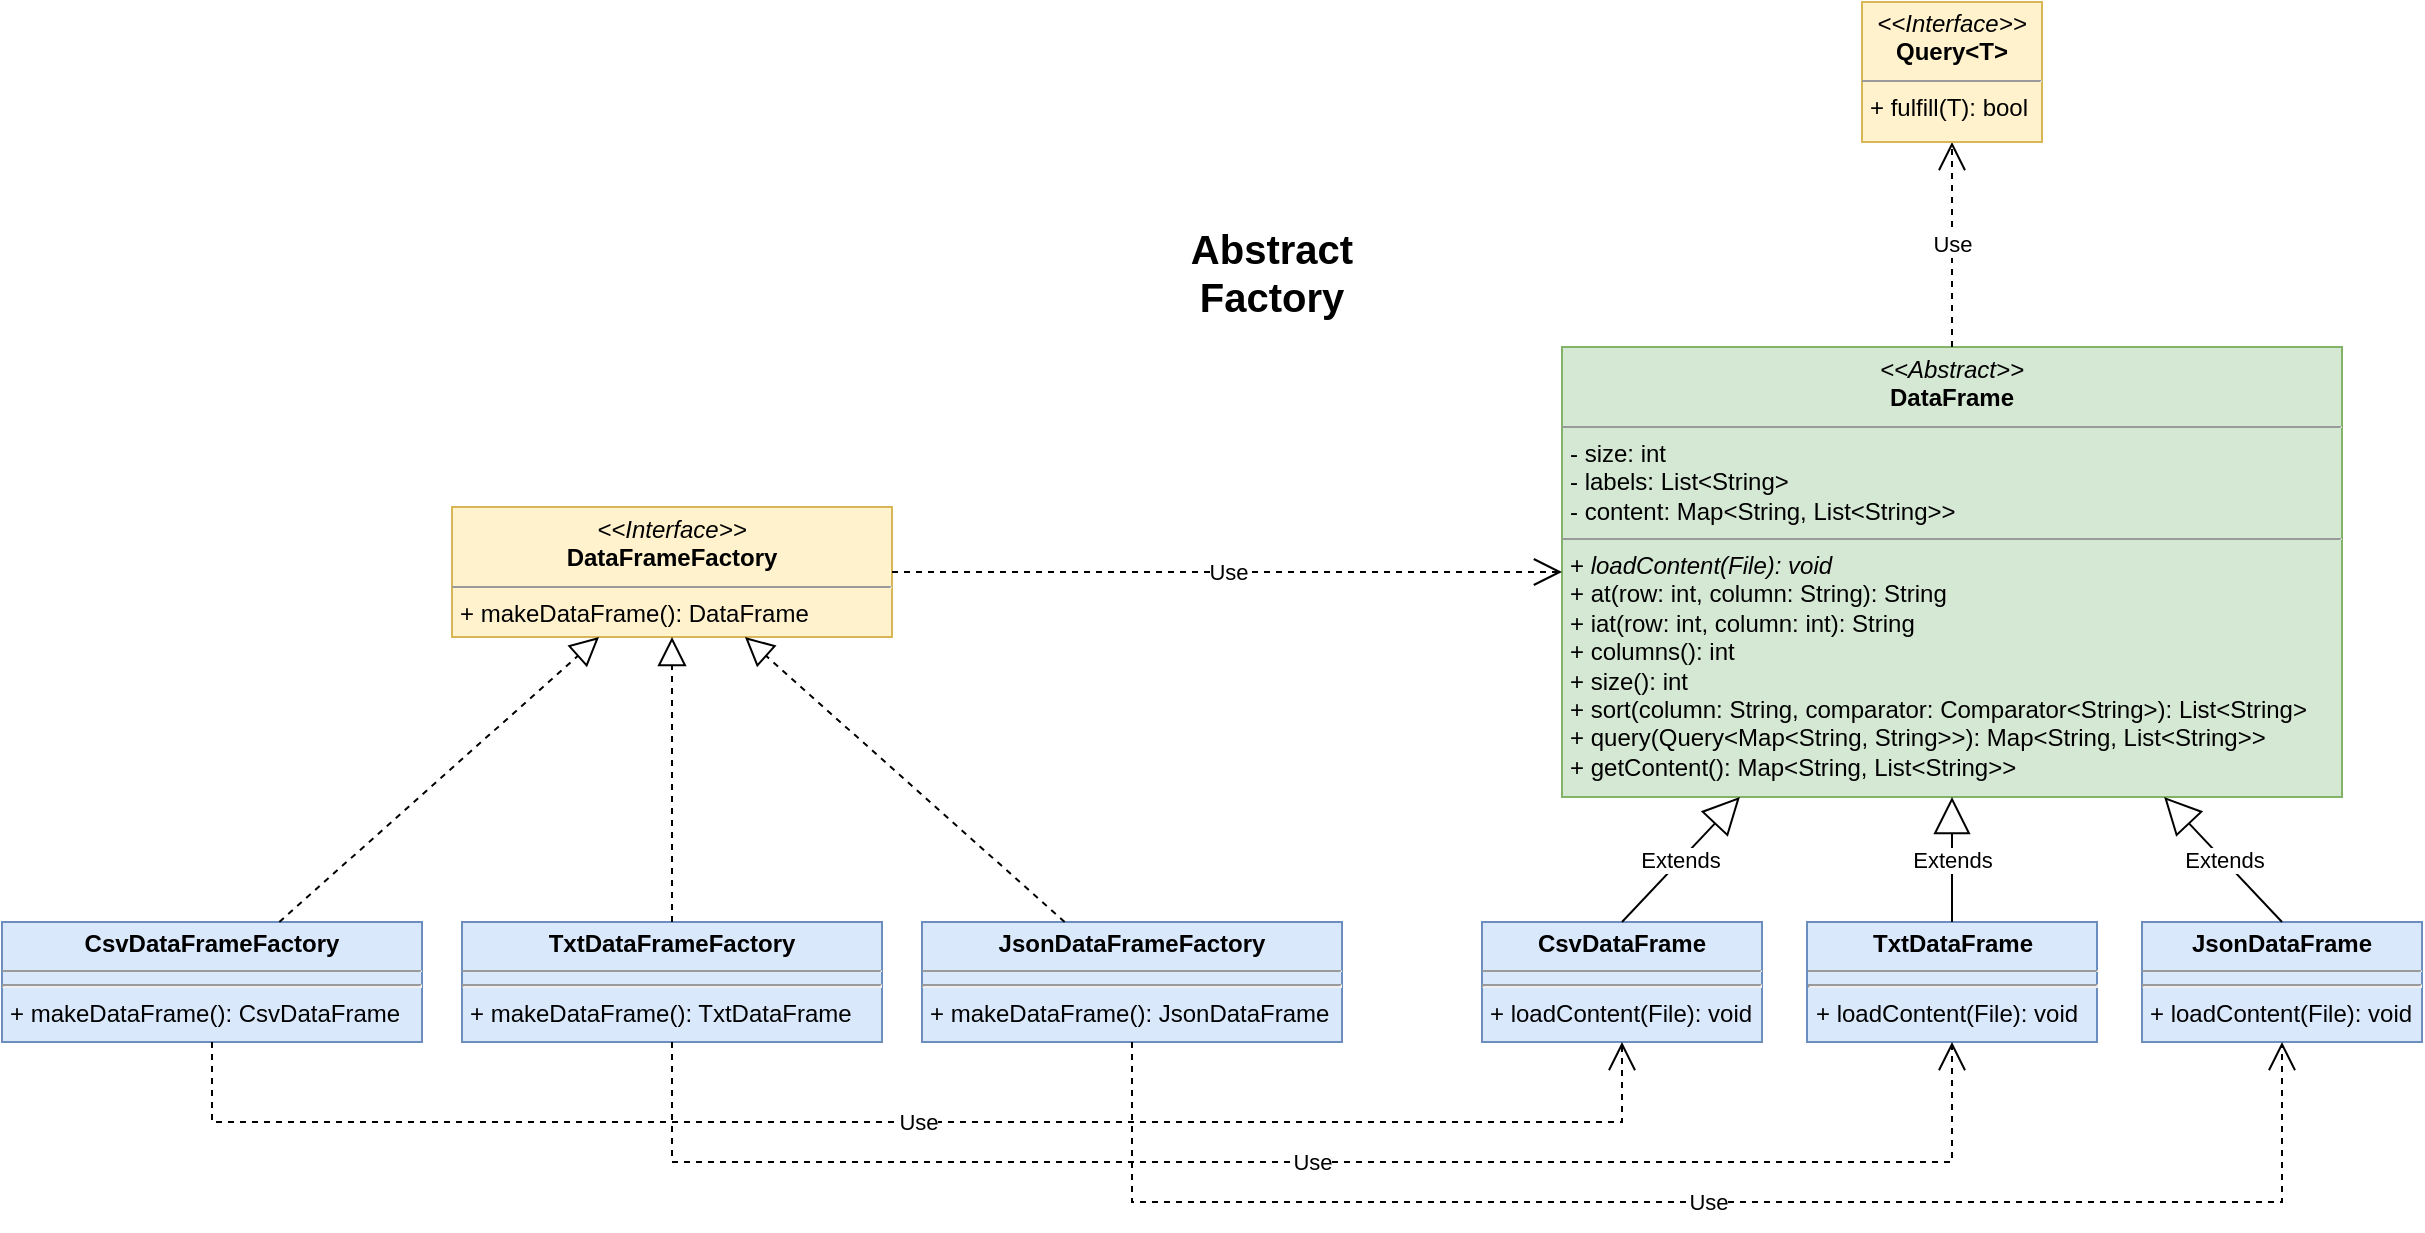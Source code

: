 <mxfile version="16.1.0" type="device"><diagram id="yeT0lqDUM7qrJoqeW_zz" name="Page-1"><mxGraphModel dx="1865" dy="520" grid="1" gridSize="10" guides="1" tooltips="1" connect="1" arrows="1" fold="1" page="1" pageScale="1" pageWidth="827" pageHeight="1169" math="0" shadow="0"><root><mxCell id="0"/><mxCell id="1" parent="0"/><mxCell id="1wswxEfIjQM9_SdsL-xd-1" value="&lt;p style=&quot;margin: 0px ; margin-top: 4px ; text-align: center&quot;&gt;&lt;i&gt;&amp;lt;&amp;lt;Interface&amp;gt;&amp;gt;&lt;/i&gt;&lt;br&gt;&lt;b&gt;DataFrameFactory&lt;/b&gt;&lt;/p&gt;&lt;hr size=&quot;1&quot;&gt;&lt;p style=&quot;margin: 0px ; margin-left: 4px&quot;&gt;+ makeDataFrame(): DataFrame&lt;br&gt;&lt;/p&gt;" style="verticalAlign=top;align=left;overflow=fill;fontSize=12;fontFamily=Helvetica;html=1;fillColor=#fff2cc;strokeColor=#d6b656;" parent="1" vertex="1"><mxGeometry x="-185" y="452.5" width="220" height="65" as="geometry"/></mxCell><mxCell id="1wswxEfIjQM9_SdsL-xd-2" value="&lt;p style=&quot;margin: 0px ; margin-top: 4px ; text-align: center&quot;&gt;&lt;i&gt;&amp;lt;&amp;lt;Abstract&amp;gt;&amp;gt;&lt;/i&gt;&lt;br&gt;&lt;b&gt;DataFrame&lt;/b&gt;&lt;/p&gt;&lt;hr size=&quot;1&quot;&gt;&lt;p style=&quot;margin: 0px ; margin-left: 4px&quot;&gt;- size: int&lt;/p&gt;&lt;p style=&quot;margin: 0px ; margin-left: 4px&quot;&gt;- labels: List&amp;lt;String&amp;gt;&lt;br&gt;- content: Map&amp;lt;String, List&amp;lt;String&amp;gt;&amp;gt;&lt;/p&gt;&lt;hr size=&quot;1&quot;&gt;&lt;p style=&quot;margin: 0px ; margin-left: 4px&quot;&gt;+&amp;nbsp;&lt;i&gt;loadContent(File): void&lt;/i&gt;&lt;br&gt;+ at(row: int, column: String): String&lt;/p&gt;&lt;p style=&quot;margin: 0px ; margin-left: 4px&quot;&gt;+ iat(row: int, column: int): String&lt;/p&gt;&lt;p style=&quot;margin: 0px ; margin-left: 4px&quot;&gt;+ columns(): int&lt;br&gt;&lt;/p&gt;&lt;p style=&quot;margin: 0px ; margin-left: 4px&quot;&gt;+ size(): int&lt;br&gt;&lt;/p&gt;&lt;p style=&quot;margin: 0px ; margin-left: 4px&quot;&gt;+ sort(column: String, comparator: Comparator&amp;lt;String&amp;gt;): List&amp;lt;String&amp;gt;&lt;br&gt;&lt;/p&gt;&lt;p style=&quot;margin: 0px ; margin-left: 4px&quot;&gt;+ query(Query&amp;lt;Map&amp;lt;String, String&amp;gt;&amp;gt;): Map&amp;lt;String, List&amp;lt;String&amp;gt;&amp;gt;&lt;br&gt;&lt;/p&gt;&lt;p style=&quot;margin: 0px ; margin-left: 4px&quot;&gt;+ getContent():&amp;nbsp;Map&amp;lt;String, List&amp;lt;String&amp;gt;&amp;gt;&lt;/p&gt;" style="verticalAlign=top;align=left;overflow=fill;fontSize=12;fontFamily=Helvetica;html=1;fillColor=#d5e8d4;strokeColor=#82b366;" parent="1" vertex="1"><mxGeometry x="370" y="372.5" width="390" height="225" as="geometry"/></mxCell><mxCell id="1wswxEfIjQM9_SdsL-xd-4" value="&lt;p style=&quot;margin: 0px ; margin-top: 4px ; text-align: center&quot;&gt;&lt;b&gt;CsvDataFrame&lt;/b&gt;&lt;/p&gt;&lt;hr size=&quot;1&quot;&gt;&lt;hr&gt;&lt;p style=&quot;margin: 0px ; margin-left: 4px&quot;&gt;+ loadContent(File): void&lt;/p&gt;" style="verticalAlign=top;align=left;overflow=fill;fontSize=12;fontFamily=Helvetica;html=1;fillColor=#dae8fc;strokeColor=#6c8ebf;" parent="1" vertex="1"><mxGeometry x="330" y="660" width="140" height="60" as="geometry"/></mxCell><mxCell id="1wswxEfIjQM9_SdsL-xd-5" value="Extends" style="endArrow=block;endSize=16;endFill=0;html=1;rounded=0;exitX=0.5;exitY=0;exitDx=0;exitDy=0;" parent="1" source="1wswxEfIjQM9_SdsL-xd-4" target="1wswxEfIjQM9_SdsL-xd-2" edge="1"><mxGeometry width="160" relative="1" as="geometry"><mxPoint x="400" y="640" as="sourcePoint"/><mxPoint x="560" y="640" as="targetPoint"/></mxGeometry></mxCell><mxCell id="1wswxEfIjQM9_SdsL-xd-6" value="&lt;p style=&quot;margin: 0px ; margin-top: 4px ; text-align: center&quot;&gt;&lt;b&gt;TxtDataFrame&lt;/b&gt;&lt;/p&gt;&lt;hr size=&quot;1&quot;&gt;&lt;hr&gt;&lt;p style=&quot;margin: 0px ; margin-left: 4px&quot;&gt;+ loadContent(File): void&lt;/p&gt;" style="verticalAlign=top;align=left;overflow=fill;fontSize=12;fontFamily=Helvetica;html=1;fillColor=#dae8fc;strokeColor=#6c8ebf;" parent="1" vertex="1"><mxGeometry x="492.5" y="660" width="145" height="60" as="geometry"/></mxCell><mxCell id="1wswxEfIjQM9_SdsL-xd-7" value="Extends" style="endArrow=block;endSize=16;endFill=0;html=1;rounded=0;exitX=0.5;exitY=0;exitDx=0;exitDy=0;" parent="1" source="1wswxEfIjQM9_SdsL-xd-6" target="1wswxEfIjQM9_SdsL-xd-2" edge="1"><mxGeometry width="160" relative="1" as="geometry"><mxPoint x="570" y="740" as="sourcePoint"/><mxPoint x="565" y="540" as="targetPoint"/></mxGeometry></mxCell><mxCell id="1wswxEfIjQM9_SdsL-xd-8" value="&lt;p style=&quot;margin: 0px ; margin-top: 4px ; text-align: center&quot;&gt;&lt;b&gt;JsonDataFrame&lt;/b&gt;&lt;/p&gt;&lt;hr size=&quot;1&quot;&gt;&lt;hr&gt;&lt;p style=&quot;margin: 0px ; margin-left: 4px&quot;&gt;+ loadContent(File): void&lt;/p&gt;" style="verticalAlign=top;align=left;overflow=fill;fontSize=12;fontFamily=Helvetica;html=1;fillColor=#dae8fc;strokeColor=#6c8ebf;" parent="1" vertex="1"><mxGeometry x="660" y="660" width="140" height="60" as="geometry"/></mxCell><mxCell id="1wswxEfIjQM9_SdsL-xd-9" value="Extends" style="endArrow=block;endSize=16;endFill=0;html=1;rounded=0;exitX=0.5;exitY=0;exitDx=0;exitDy=0;" parent="1" source="1wswxEfIjQM9_SdsL-xd-8" target="1wswxEfIjQM9_SdsL-xd-2" edge="1"><mxGeometry width="160" relative="1" as="geometry"><mxPoint x="475" y="890" as="sourcePoint"/><mxPoint x="635" y="890" as="targetPoint"/></mxGeometry></mxCell><mxCell id="1wswxEfIjQM9_SdsL-xd-10" value="Use" style="endArrow=open;endSize=12;dashed=1;html=1;rounded=0;" parent="1" source="1wswxEfIjQM9_SdsL-xd-2" target="w2KgbL8gJtrZZ0Yg5roc-1" edge="1"><mxGeometry width="160" relative="1" as="geometry"><mxPoint x="320" y="300" as="sourcePoint"/><mxPoint x="480" y="300" as="targetPoint"/></mxGeometry></mxCell><mxCell id="1wswxEfIjQM9_SdsL-xd-11" value="Use" style="endArrow=open;endSize=12;dashed=1;html=1;rounded=0;" parent="1" source="1wswxEfIjQM9_SdsL-xd-1" target="1wswxEfIjQM9_SdsL-xd-2" edge="1"><mxGeometry width="160" relative="1" as="geometry"><mxPoint x="280" y="450" as="sourcePoint"/><mxPoint x="440" y="450" as="targetPoint"/></mxGeometry></mxCell><mxCell id="1wswxEfIjQM9_SdsL-xd-12" value="&lt;p style=&quot;margin: 0px ; margin-top: 4px ; text-align: center&quot;&gt;&lt;b&gt;CsvDataFrameFactory&lt;/b&gt;&lt;/p&gt;&lt;hr size=&quot;1&quot;&gt;&lt;p style=&quot;margin: 0px ; margin-left: 4px&quot;&gt;&lt;/p&gt;&lt;hr&gt;&lt;p style=&quot;margin: 0px ; margin-left: 4px&quot;&gt;+ makeDataFrame(): CsvDataFrame&lt;/p&gt;" style="verticalAlign=top;align=left;overflow=fill;fontSize=12;fontFamily=Helvetica;html=1;fillColor=#dae8fc;strokeColor=#6c8ebf;" parent="1" vertex="1"><mxGeometry x="-410" y="660" width="210" height="60" as="geometry"/></mxCell><mxCell id="1wswxEfIjQM9_SdsL-xd-13" value="&lt;p style=&quot;margin: 0px ; margin-top: 4px ; text-align: center&quot;&gt;&lt;b&gt;TxtDataFrameFactory&lt;/b&gt;&lt;/p&gt;&lt;hr size=&quot;1&quot;&gt;&lt;p style=&quot;margin: 0px ; margin-left: 4px&quot;&gt;&lt;/p&gt;&lt;hr&gt;&lt;p style=&quot;margin: 0px ; margin-left: 4px&quot;&gt;+ makeDataFrame(): TxtDataFrame&lt;/p&gt;" style="verticalAlign=top;align=left;overflow=fill;fontSize=12;fontFamily=Helvetica;html=1;fillColor=#dae8fc;strokeColor=#6c8ebf;" parent="1" vertex="1"><mxGeometry x="-180" y="660" width="210" height="60" as="geometry"/></mxCell><mxCell id="1wswxEfIjQM9_SdsL-xd-14" value="&lt;p style=&quot;margin: 0px ; margin-top: 4px ; text-align: center&quot;&gt;&lt;b&gt;JsonDataFrameFactory&lt;/b&gt;&lt;/p&gt;&lt;hr size=&quot;1&quot;&gt;&lt;p style=&quot;margin: 0px ; margin-left: 4px&quot;&gt;&lt;/p&gt;&lt;hr&gt;&lt;p style=&quot;margin: 0px ; margin-left: 4px&quot;&gt;+ makeDataFrame(): JsonDataFrame&lt;/p&gt;" style="verticalAlign=top;align=left;overflow=fill;fontSize=12;fontFamily=Helvetica;html=1;fillColor=#dae8fc;strokeColor=#6c8ebf;" parent="1" vertex="1"><mxGeometry x="50" y="660" width="210" height="60" as="geometry"/></mxCell><mxCell id="1wswxEfIjQM9_SdsL-xd-15" value="" style="endArrow=block;dashed=1;endFill=0;endSize=12;html=1;rounded=0;" parent="1" source="1wswxEfIjQM9_SdsL-xd-12" target="1wswxEfIjQM9_SdsL-xd-1" edge="1"><mxGeometry width="160" relative="1" as="geometry"><mxPoint x="-360" y="585" as="sourcePoint"/><mxPoint x="-200" y="585" as="targetPoint"/></mxGeometry></mxCell><mxCell id="1wswxEfIjQM9_SdsL-xd-16" value="" style="endArrow=block;dashed=1;endFill=0;endSize=12;html=1;rounded=0;" parent="1" source="1wswxEfIjQM9_SdsL-xd-13" target="1wswxEfIjQM9_SdsL-xd-1" edge="1"><mxGeometry width="160" relative="1" as="geometry"><mxPoint x="-350" y="595" as="sourcePoint"/><mxPoint x="-190" y="595" as="targetPoint"/></mxGeometry></mxCell><mxCell id="1wswxEfIjQM9_SdsL-xd-17" value="" style="endArrow=block;dashed=1;endFill=0;endSize=12;html=1;rounded=0;" parent="1" source="1wswxEfIjQM9_SdsL-xd-14" target="1wswxEfIjQM9_SdsL-xd-1" edge="1"><mxGeometry width="160" relative="1" as="geometry"><mxPoint x="-340" y="605" as="sourcePoint"/><mxPoint x="-180" y="605" as="targetPoint"/></mxGeometry></mxCell><mxCell id="1wswxEfIjQM9_SdsL-xd-18" value="Use" style="endArrow=open;endSize=12;dashed=1;html=1;rounded=0;" parent="1" source="1wswxEfIjQM9_SdsL-xd-12" target="1wswxEfIjQM9_SdsL-xd-4" edge="1"><mxGeometry width="160" relative="1" as="geometry"><mxPoint x="-280" y="860" as="sourcePoint"/><mxPoint x="-120" y="860" as="targetPoint"/><Array as="points"><mxPoint x="-305" y="760"/><mxPoint x="400" y="760"/></Array></mxGeometry></mxCell><mxCell id="1wswxEfIjQM9_SdsL-xd-21" value="Use" style="endArrow=open;endSize=12;dashed=1;html=1;rounded=0;" parent="1" source="1wswxEfIjQM9_SdsL-xd-13" target="1wswxEfIjQM9_SdsL-xd-6" edge="1"><mxGeometry width="160" relative="1" as="geometry"><mxPoint x="-210" y="780" as="sourcePoint"/><mxPoint x="588.333" y="770" as="targetPoint"/><Array as="points"><mxPoint x="-75" y="780"/><mxPoint x="565" y="780"/></Array></mxGeometry></mxCell><mxCell id="1wswxEfIjQM9_SdsL-xd-22" value="Use" style="endArrow=open;endSize=12;dashed=1;html=1;rounded=0;" parent="1" source="1wswxEfIjQM9_SdsL-xd-14" target="1wswxEfIjQM9_SdsL-xd-8" edge="1"><mxGeometry width="160" relative="1" as="geometry"><mxPoint y="790" as="sourcePoint"/><mxPoint x="798.333" y="780" as="targetPoint"/><Array as="points"><mxPoint x="155" y="800"/><mxPoint x="730" y="800"/></Array></mxGeometry></mxCell><mxCell id="1wswxEfIjQM9_SdsL-xd-23" value="&lt;b&gt;&lt;font style=&quot;font-size: 20px&quot;&gt;Abstract Factory&lt;/font&gt;&lt;/b&gt;" style="text;html=1;strokeColor=none;fillColor=none;align=center;verticalAlign=middle;whiteSpace=wrap;rounded=0;" parent="1" vertex="1"><mxGeometry x="180" y="310" width="90" height="50" as="geometry"/></mxCell><mxCell id="w2KgbL8gJtrZZ0Yg5roc-1" value="&lt;p style=&quot;margin: 0px ; margin-top: 4px ; text-align: center&quot;&gt;&lt;i&gt;&amp;lt;&amp;lt;Interface&amp;gt;&amp;gt;&lt;/i&gt;&lt;br&gt;&lt;b&gt;Query&amp;lt;T&amp;gt;&lt;/b&gt;&lt;/p&gt;&lt;hr size=&quot;1&quot;&gt;&lt;p style=&quot;margin: 0px ; margin-left: 4px&quot;&gt;+ fulfill(T): bool&lt;/p&gt;" style="verticalAlign=top;align=left;overflow=fill;fontSize=12;fontFamily=Helvetica;html=1;fillColor=#fff2cc;strokeColor=#d6b656;" vertex="1" parent="1"><mxGeometry x="520" y="200" width="90" height="70" as="geometry"/></mxCell></root></mxGraphModel></diagram></mxfile>